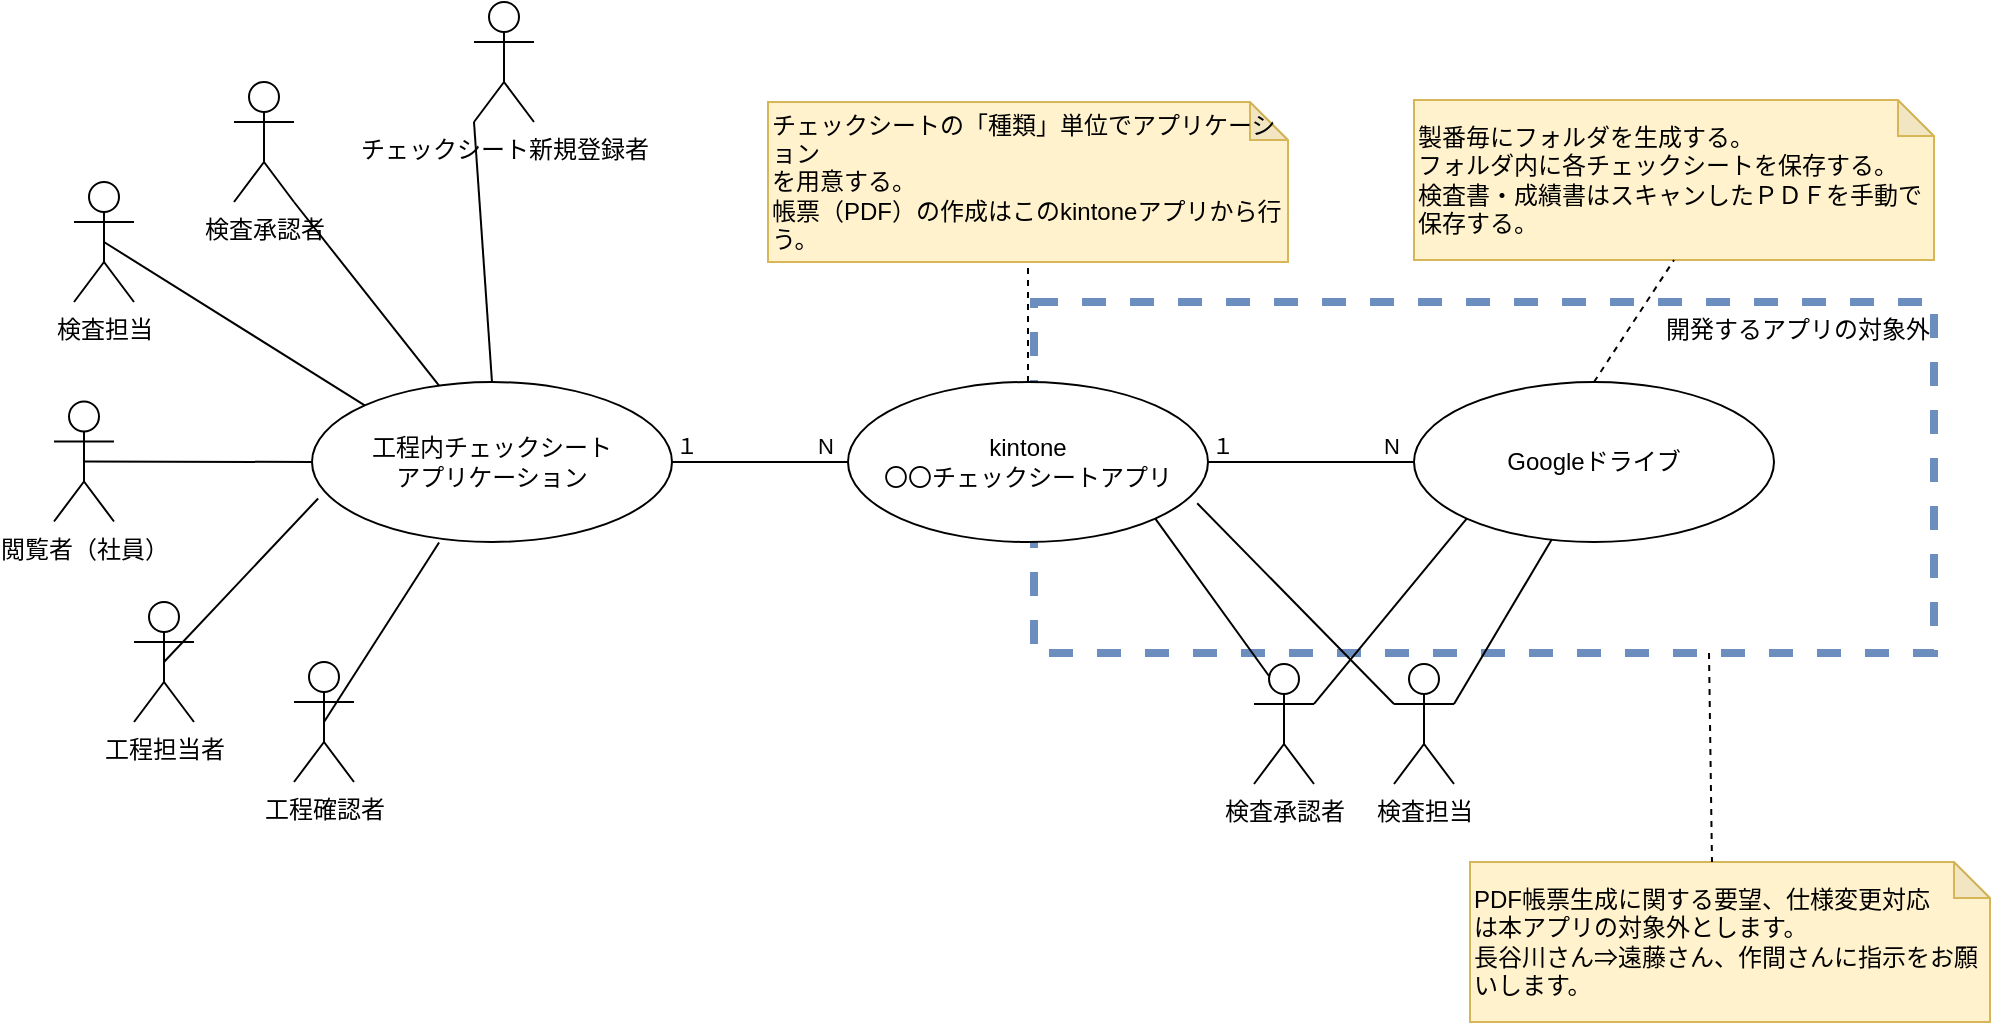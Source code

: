 <mxfile>
    <diagram id="fLh_ZRpRpivqrNP2prxu" name="ページ1">
        <mxGraphModel dx="1087" dy="1638" grid="1" gridSize="10" guides="1" tooltips="1" connect="1" arrows="1" fold="1" page="1" pageScale="1" pageWidth="827" pageHeight="1169" math="0" shadow="0">
            <root>
                <mxCell id="0"/>
                <mxCell id="1" parent="0"/>
                <mxCell id="43" value="開発するアプリの対象外" style="rounded=0;whiteSpace=wrap;html=1;fillColor=none;strokeColor=#6c8ebf;strokeWidth=4;dashed=1;align=right;verticalAlign=top;" parent="1" vertex="1">
                    <mxGeometry x="550" y="20" width="450" height="175.5" as="geometry"/>
                </mxCell>
                <mxCell id="2" value="工程内チェックシート&lt;br&gt;アプリケーション" style="ellipse;whiteSpace=wrap;html=1;" parent="1" vertex="1">
                    <mxGeometry x="189" y="60" width="180" height="80" as="geometry"/>
                </mxCell>
                <mxCell id="3" value="kintone&lt;br&gt;〇〇チェックシートアプリ" style="ellipse;whiteSpace=wrap;html=1;" parent="1" vertex="1">
                    <mxGeometry x="457" y="60" width="180" height="80" as="geometry"/>
                </mxCell>
                <mxCell id="8" value="" style="endArrow=none;html=1;edgeStyle=orthogonalEdgeStyle;exitX=1;exitY=0.5;exitDx=0;exitDy=0;entryX=0;entryY=0.5;entryDx=0;entryDy=0;" parent="1" source="2" target="3" edge="1">
                    <mxGeometry relative="1" as="geometry">
                        <mxPoint x="350" y="160" as="sourcePoint"/>
                        <mxPoint x="460" y="100" as="targetPoint"/>
                    </mxGeometry>
                </mxCell>
                <mxCell id="9" value="１" style="edgeLabel;resizable=0;html=1;align=left;verticalAlign=bottom;" parent="8" connectable="0" vertex="1">
                    <mxGeometry x="-1" relative="1" as="geometry"/>
                </mxCell>
                <mxCell id="10" value="N" style="edgeLabel;resizable=0;html=1;align=right;verticalAlign=bottom;" parent="8" connectable="0" vertex="1">
                    <mxGeometry x="1" relative="1" as="geometry">
                        <mxPoint x="-7" as="offset"/>
                    </mxGeometry>
                </mxCell>
                <mxCell id="11" value="検査担当" style="shape=umlActor;verticalLabelPosition=bottom;verticalAlign=top;html=1;" parent="1" vertex="1">
                    <mxGeometry x="70" y="-40" width="30" height="60" as="geometry"/>
                </mxCell>
                <mxCell id="12" value="検査承認者" style="shape=umlActor;verticalLabelPosition=bottom;verticalAlign=top;html=1;" parent="1" vertex="1">
                    <mxGeometry x="150" y="-90" width="30" height="60" as="geometry"/>
                </mxCell>
                <mxCell id="13" value="Googleドライブ" style="ellipse;whiteSpace=wrap;html=1;" parent="1" vertex="1">
                    <mxGeometry x="740" y="60" width="180" height="80" as="geometry"/>
                </mxCell>
                <mxCell id="14" value="" style="endArrow=none;html=1;edgeStyle=orthogonalEdgeStyle;entryX=0;entryY=0.5;entryDx=0;entryDy=0;exitX=1;exitY=0.5;exitDx=0;exitDy=0;" parent="1" source="3" target="13" edge="1">
                    <mxGeometry relative="1" as="geometry">
                        <mxPoint x="670" y="60" as="sourcePoint"/>
                        <mxPoint x="467" y="110" as="targetPoint"/>
                    </mxGeometry>
                </mxCell>
                <mxCell id="15" value="１" style="edgeLabel;resizable=0;html=1;align=left;verticalAlign=bottom;" parent="14" connectable="0" vertex="1">
                    <mxGeometry x="-1" relative="1" as="geometry"/>
                </mxCell>
                <mxCell id="16" value="N" style="edgeLabel;resizable=0;html=1;align=right;verticalAlign=bottom;" parent="14" connectable="0" vertex="1">
                    <mxGeometry x="1" relative="1" as="geometry">
                        <mxPoint x="-7" as="offset"/>
                    </mxGeometry>
                </mxCell>
                <mxCell id="17" value="チェックシートの「種類」単位でアプリケーション&lt;br&gt;を用意する。&lt;br&gt;帳票（PDF）の作成はこのkintoneアプリから行う。" style="shape=note;whiteSpace=wrap;html=1;backgroundOutline=1;darkOpacity=0.05;fillColor=#fff2cc;strokeColor=#d6b656;align=left;size=19;" parent="1" vertex="1">
                    <mxGeometry x="417" y="-80" width="260" height="80" as="geometry"/>
                </mxCell>
                <mxCell id="18" value="" style="endArrow=none;dashed=1;html=1;entryX=0.5;entryY=1;entryDx=0;entryDy=0;entryPerimeter=0;exitX=0.5;exitY=0;exitDx=0;exitDy=0;" parent="1" source="3" target="17" edge="1">
                    <mxGeometry width="50" height="50" relative="1" as="geometry">
                        <mxPoint x="540" y="60" as="sourcePoint"/>
                        <mxPoint x="590" y="10" as="targetPoint"/>
                    </mxGeometry>
                </mxCell>
                <mxCell id="31" style="edgeStyle=none;html=1;exitX=0.5;exitY=0.5;exitDx=0;exitDy=0;exitPerimeter=0;entryX=0.017;entryY=0.728;entryDx=0;entryDy=0;entryPerimeter=0;endArrow=none;endFill=0;" parent="1" source="19" target="2" edge="1">
                    <mxGeometry relative="1" as="geometry"/>
                </mxCell>
                <mxCell id="19" value="工程担当者" style="shape=umlActor;verticalLabelPosition=bottom;verticalAlign=top;html=1;" parent="1" vertex="1">
                    <mxGeometry x="100" y="170" width="30" height="60" as="geometry"/>
                </mxCell>
                <mxCell id="32" style="edgeStyle=none;html=1;exitX=0.5;exitY=0.5;exitDx=0;exitDy=0;exitPerimeter=0;entryX=0.353;entryY=1.003;entryDx=0;entryDy=0;entryPerimeter=0;endArrow=none;endFill=0;" parent="1" source="20" target="2" edge="1">
                    <mxGeometry relative="1" as="geometry"/>
                </mxCell>
                <mxCell id="20" value="工程確認者" style="shape=umlActor;verticalLabelPosition=bottom;verticalAlign=top;html=1;" parent="1" vertex="1">
                    <mxGeometry x="180" y="200" width="30" height="60" as="geometry"/>
                </mxCell>
                <mxCell id="27" value="" style="endArrow=none;html=1;entryX=0;entryY=0;entryDx=0;entryDy=0;endFill=0;exitX=0.5;exitY=0.5;exitDx=0;exitDy=0;exitPerimeter=0;" parent="1" source="11" target="2" edge="1">
                    <mxGeometry width="50" height="50" relative="1" as="geometry">
                        <mxPoint x="140" y="-40" as="sourcePoint"/>
                        <mxPoint x="420" y="10" as="targetPoint"/>
                    </mxGeometry>
                </mxCell>
                <mxCell id="29" value="" style="endArrow=none;html=1;entryX=0.353;entryY=0.023;entryDx=0;entryDy=0;endFill=0;entryPerimeter=0;exitX=1;exitY=1;exitDx=0;exitDy=0;exitPerimeter=0;" parent="1" source="12" target="2" edge="1">
                    <mxGeometry width="50" height="50" relative="1" as="geometry">
                        <mxPoint x="95" as="sourcePoint"/>
                        <mxPoint x="225.569" y="81.623" as="targetPoint"/>
                    </mxGeometry>
                </mxCell>
                <mxCell id="37" style="edgeStyle=none;html=1;exitX=1;exitY=0.333;exitDx=0;exitDy=0;exitPerimeter=0;entryX=0;entryY=1;entryDx=0;entryDy=0;endArrow=none;endFill=0;" parent="1" source="33" target="13" edge="1">
                    <mxGeometry relative="1" as="geometry"/>
                </mxCell>
                <mxCell id="33" value="検査承認者" style="shape=umlActor;verticalLabelPosition=bottom;verticalAlign=top;html=1;" parent="1" vertex="1">
                    <mxGeometry x="660" y="201" width="30" height="60" as="geometry"/>
                </mxCell>
                <mxCell id="38" style="edgeStyle=none;html=1;exitX=0;exitY=0.333;exitDx=0;exitDy=0;exitPerimeter=0;entryX=0.97;entryY=0.758;entryDx=0;entryDy=0;entryPerimeter=0;endArrow=none;endFill=0;" parent="1" source="34" target="3" edge="1">
                    <mxGeometry relative="1" as="geometry"/>
                </mxCell>
                <mxCell id="34" value="検査担当" style="shape=umlActor;verticalLabelPosition=bottom;verticalAlign=top;html=1;" parent="1" vertex="1">
                    <mxGeometry x="730" y="201" width="30" height="60" as="geometry"/>
                </mxCell>
                <mxCell id="35" style="edgeStyle=none;html=1;exitX=1;exitY=0.333;exitDx=0;exitDy=0;exitPerimeter=0;entryX=0.383;entryY=0.983;entryDx=0;entryDy=0;entryPerimeter=0;endArrow=none;endFill=0;" parent="1" source="34" target="13" edge="1">
                    <mxGeometry relative="1" as="geometry">
                        <mxPoint x="550" y="259.76" as="sourcePoint"/>
                        <mxPoint x="607.54" y="170.0" as="targetPoint"/>
                    </mxGeometry>
                </mxCell>
                <mxCell id="36" style="edgeStyle=none;html=1;exitX=0.25;exitY=0.1;exitDx=0;exitDy=0;exitPerimeter=0;entryX=1;entryY=1;entryDx=0;entryDy=0;endArrow=none;endFill=0;" parent="1" source="33" target="3" edge="1">
                    <mxGeometry relative="1" as="geometry">
                        <mxPoint x="560" y="269.76" as="sourcePoint"/>
                        <mxPoint x="617.54" y="180.0" as="targetPoint"/>
                    </mxGeometry>
                </mxCell>
                <mxCell id="39" value="製番毎にフォルダを生成する。&lt;br&gt;フォルダ内に各チェックシートを保存する。&lt;br&gt;検査書・成績書はスキャンしたＰＤＦを手動で保存する。" style="shape=note;whiteSpace=wrap;html=1;backgroundOutline=1;darkOpacity=0.05;fillColor=#fff2cc;strokeColor=#d6b656;align=left;size=18;" parent="1" vertex="1">
                    <mxGeometry x="740" y="-81" width="260" height="80" as="geometry"/>
                </mxCell>
                <mxCell id="40" value="" style="endArrow=none;dashed=1;html=1;entryX=0.5;entryY=1;entryDx=0;entryDy=0;entryPerimeter=0;exitX=0.5;exitY=0;exitDx=0;exitDy=0;" parent="1" source="13" target="39" edge="1">
                    <mxGeometry width="50" height="50" relative="1" as="geometry">
                        <mxPoint x="557.0" y="70" as="sourcePoint"/>
                        <mxPoint x="570" y="10" as="targetPoint"/>
                    </mxGeometry>
                </mxCell>
                <mxCell id="41" value="チェックシート新規登録者" style="shape=umlActor;verticalLabelPosition=bottom;verticalAlign=top;html=1;" parent="1" vertex="1">
                    <mxGeometry x="270" y="-130" width="30" height="60" as="geometry"/>
                </mxCell>
                <mxCell id="42" value="" style="endArrow=none;html=1;entryX=0.5;entryY=0;entryDx=0;entryDy=0;endFill=0;exitX=0;exitY=1;exitDx=0;exitDy=0;exitPerimeter=0;" parent="1" source="41" target="2" edge="1">
                    <mxGeometry width="50" height="50" relative="1" as="geometry">
                        <mxPoint x="290" y="-50" as="sourcePoint"/>
                        <mxPoint x="262.54" y="71.84" as="targetPoint"/>
                    </mxGeometry>
                </mxCell>
                <mxCell id="44" value="PDF帳票生成に関する要望、仕様変更対応&lt;br&gt;は本アプリの対象外とします。&lt;br&gt;長谷川さん⇒遠藤さん、作間さんに指示をお願いします。" style="shape=note;whiteSpace=wrap;html=1;backgroundOutline=1;darkOpacity=0.05;fillColor=#fff2cc;strokeColor=#d6b656;align=left;size=18;" parent="1" vertex="1">
                    <mxGeometry x="768" y="300" width="260" height="80" as="geometry"/>
                </mxCell>
                <mxCell id="45" value="" style="endArrow=none;dashed=1;html=1;entryX=0;entryY=0;entryDx=121;entryDy=0;entryPerimeter=0;exitX=0.75;exitY=1;exitDx=0;exitDy=0;" parent="1" source="43" target="44" edge="1">
                    <mxGeometry width="50" height="50" relative="1" as="geometry">
                        <mxPoint x="840" y="70" as="sourcePoint"/>
                        <mxPoint x="880" y="9" as="targetPoint"/>
                    </mxGeometry>
                </mxCell>
                <mxCell id="46" style="edgeStyle=none;html=1;exitX=0.5;exitY=0.5;exitDx=0;exitDy=0;exitPerimeter=0;entryX=0;entryY=0.5;entryDx=0;entryDy=0;endArrow=none;endFill=0;" edge="1" parent="1" source="47" target="2">
                    <mxGeometry relative="1" as="geometry">
                        <mxPoint x="202.06" y="128.24" as="targetPoint"/>
                    </mxGeometry>
                </mxCell>
                <mxCell id="47" value="閲覧者（社員）" style="shape=umlActor;verticalLabelPosition=bottom;verticalAlign=top;html=1;" vertex="1" parent="1">
                    <mxGeometry x="60" y="69.75" width="30" height="60" as="geometry"/>
                </mxCell>
            </root>
        </mxGraphModel>
    </diagram>
</mxfile>